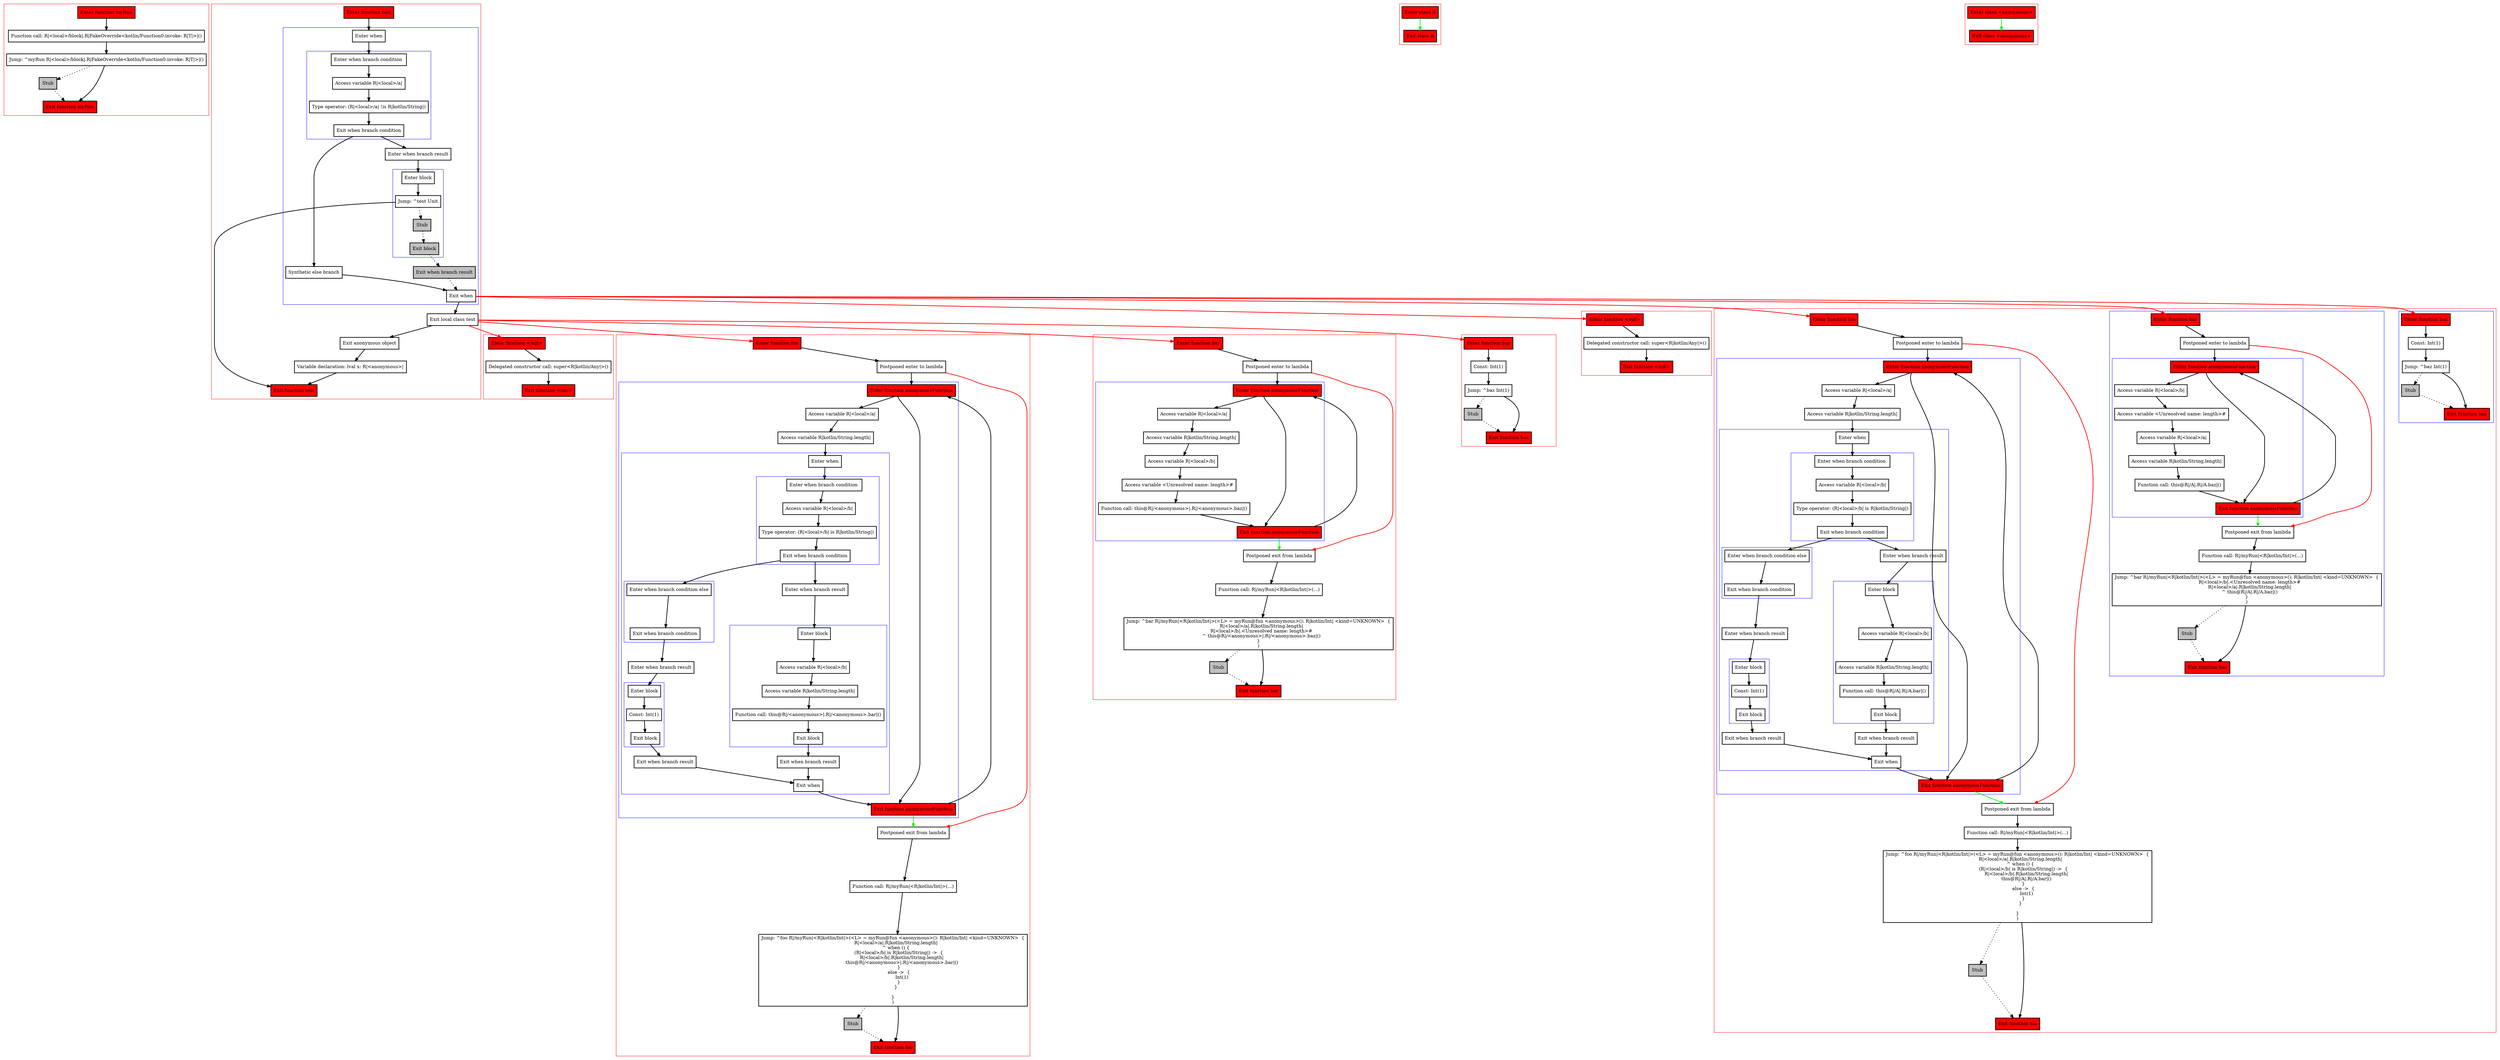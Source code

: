 digraph localClassesWithImplicit_kt {
    graph [nodesep=3]
    node [shape=box penwidth=2]
    edge [penwidth=2]

    subgraph cluster_0 {
        color=red
        0 [label="Enter function myRun" style="filled" fillcolor=red];
        2 [label="Function call: R|<local>/block|.R|FakeOverride<kotlin/Function0.invoke: R|T|>|()"];
        3 [label="Jump: ^myRun R|<local>/block|.R|FakeOverride<kotlin/Function0.invoke: R|T|>|()"];
        4 [label="Stub" style="filled" fillcolor=gray];
        1 [label="Exit function myRun" style="filled" fillcolor=red];
    }
    0 -> {2};
    2 -> {3};
    3 -> {1};
    3 -> {4} [style=dotted];
    4 -> {1} [style=dotted];

    subgraph cluster_1 {
        color=red
        5 [label="Enter function test" style="filled" fillcolor=red];
        subgraph cluster_2 {
            color=blue
            7 [label="Enter when"];
            subgraph cluster_3 {
                color=blue
                9 [label="Enter when branch condition "];
                10 [label="Access variable R|<local>/a|"];
                11 [label="Type operator: (R|<local>/a| !is R|kotlin/String|)"];
                12 [label="Exit when branch condition"];
            }
            19 [label="Synthetic else branch"];
            13 [label="Enter when branch result"];
            subgraph cluster_4 {
                color=blue
                14 [label="Enter block"];
                15 [label="Jump: ^test Unit"];
                16 [label="Stub" style="filled" fillcolor=gray];
                17 [label="Exit block" style="filled" fillcolor=gray];
            }
            18 [label="Exit when branch result" style="filled" fillcolor=gray];
            8 [label="Exit when"];
        }
        20 [label="Exit local class test"];
        21 [label="Exit anonymous object"];
        22 [label="Variable declaration: lval x: R|<anonymous>|"];
        6 [label="Exit function test" style="filled" fillcolor=red];
    }
    5 -> {7};
    7 -> {9};
    8 -> {20};
    8 -> {23 26 57 71} [color=red];
    9 -> {10};
    10 -> {11};
    11 -> {12};
    12 -> {13 19};
    13 -> {14};
    14 -> {15};
    15 -> {6};
    15 -> {16} [style=dotted];
    16 -> {17} [style=dotted];
    17 -> {18} [style=dotted];
    18 -> {8} [style=dotted];
    19 -> {8};
    20 -> {21};
    20 -> {78 81 112 126} [color=red];
    21 -> {22};
    22 -> {6};

    subgraph cluster_5 {
        color=red
        23 [label="Enter function <init>" style="filled" fillcolor=red];
        25 [label="Delegated constructor call: super<R|kotlin/Any|>()"];
        24 [label="Exit function <init>" style="filled" fillcolor=red];
    }
    23 -> {25};
    25 -> {24};

    subgraph cluster_6 {
        color=red
        26 [label="Enter function foo" style="filled" fillcolor=red];
        subgraph cluster_7 {
            color=blue
            71 [label="Enter function baz" style="filled" fillcolor=red];
            73 [label="Const: Int(1)"];
            74 [label="Jump: ^baz Int(1)"];
            75 [label="Stub" style="filled" fillcolor=gray];
            72 [label="Exit function baz" style="filled" fillcolor=red];
        }
        subgraph cluster_8 {
            color=blue
            57 [label="Enter function bar" style="filled" fillcolor=red];
            59 [label="Postponed enter to lambda"];
            subgraph cluster_9 {
                color=blue
                64 [label="Enter function anonymousFunction" style="filled" fillcolor=red];
                66 [label="Access variable R|<local>/b|"];
                67 [label="Access variable <Unresolved name: length>#"];
                68 [label="Access variable R|<local>/a|"];
                69 [label="Access variable R|kotlin/String.length|"];
                70 [label="Function call: this@R|/A|.R|/A.baz|()"];
                65 [label="Exit function anonymousFunction" style="filled" fillcolor=red];
            }
            60 [label="Postponed exit from lambda"];
            61 [label="Function call: R|/myRun|<R|kotlin/Int|>(...)"];
            62 [label="Jump: ^bar R|/myRun|<R|kotlin/Int|>(<L> = myRun@fun <anonymous>(): R|kotlin/Int| <kind=UNKNOWN>  {
    R|<local>/b|.<Unresolved name: length>#
    R|<local>/a|.R|kotlin/String.length|
    ^ this@R|/A|.R|/A.baz|()
}
)"];
            63 [label="Stub" style="filled" fillcolor=gray];
            58 [label="Exit function bar" style="filled" fillcolor=red];
        }
        28 [label="Postponed enter to lambda"];
        subgraph cluster_10 {
            color=blue
            33 [label="Enter function anonymousFunction" style="filled" fillcolor=red];
            35 [label="Access variable R|<local>/a|"];
            36 [label="Access variable R|kotlin/String.length|"];
            subgraph cluster_11 {
                color=blue
                37 [label="Enter when"];
                subgraph cluster_12 {
                    color=blue
                    39 [label="Enter when branch condition "];
                    40 [label="Access variable R|<local>/b|"];
                    41 [label="Type operator: (R|<local>/b| is R|kotlin/String|)"];
                    42 [label="Exit when branch condition"];
                }
                subgraph cluster_13 {
                    color=blue
                    50 [label="Enter when branch condition else"];
                    51 [label="Exit when branch condition"];
                }
                52 [label="Enter when branch result"];
                subgraph cluster_14 {
                    color=blue
                    53 [label="Enter block"];
                    54 [label="Const: Int(1)"];
                    55 [label="Exit block"];
                }
                56 [label="Exit when branch result"];
                43 [label="Enter when branch result"];
                subgraph cluster_15 {
                    color=blue
                    44 [label="Enter block"];
                    45 [label="Access variable R|<local>/b|"];
                    46 [label="Access variable R|kotlin/String.length|"];
                    47 [label="Function call: this@R|/A|.R|/A.bar|()"];
                    48 [label="Exit block"];
                }
                49 [label="Exit when branch result"];
                38 [label="Exit when"];
            }
            34 [label="Exit function anonymousFunction" style="filled" fillcolor=red];
        }
        29 [label="Postponed exit from lambda"];
        30 [label="Function call: R|/myRun|<R|kotlin/Int|>(...)"];
        31 [label="Jump: ^foo R|/myRun|<R|kotlin/Int|>(<L> = myRun@fun <anonymous>(): R|kotlin/Int| <kind=UNKNOWN>  {
    R|<local>/a|.R|kotlin/String.length|
    ^ when () {
        (R|<local>/b| is R|kotlin/String|) ->  {
            R|<local>/b|.R|kotlin/String.length|
            this@R|/A|.R|/A.bar|()
        }
        else ->  {
            Int(1)
        }
    }

}
)"];
        32 [label="Stub" style="filled" fillcolor=gray];
        27 [label="Exit function foo" style="filled" fillcolor=red];
    }
    26 -> {28};
    28 -> {33};
    28 -> {29} [color=red];
    29 -> {30};
    30 -> {31};
    31 -> {27};
    31 -> {32} [style=dotted];
    32 -> {27} [style=dotted];
    33 -> {34 35};
    34 -> {33};
    34 -> {29} [color=green];
    35 -> {36};
    36 -> {37};
    37 -> {39};
    38 -> {34};
    39 -> {40};
    40 -> {41};
    41 -> {42};
    42 -> {43 50};
    43 -> {44};
    44 -> {45};
    45 -> {46};
    46 -> {47};
    47 -> {48};
    48 -> {49};
    49 -> {38};
    50 -> {51};
    51 -> {52};
    52 -> {53};
    53 -> {54};
    54 -> {55};
    55 -> {56};
    56 -> {38};
    57 -> {59};
    59 -> {64};
    59 -> {60} [color=red];
    60 -> {61};
    61 -> {62};
    62 -> {58};
    62 -> {63} [style=dotted];
    63 -> {58} [style=dotted];
    64 -> {65 66};
    65 -> {64};
    65 -> {60} [color=green];
    66 -> {67};
    67 -> {68};
    68 -> {69};
    69 -> {70};
    70 -> {65};
    71 -> {73};
    73 -> {74};
    74 -> {72};
    74 -> {75} [style=dotted];
    75 -> {72} [style=dotted];

    subgraph cluster_16 {
        color=red
        76 [label="Enter class A" style="filled" fillcolor=red];
        77 [label="Exit class A" style="filled" fillcolor=red];
    }
    76 -> {77} [color=green];

    subgraph cluster_17 {
        color=red
        78 [label="Enter function <init>" style="filled" fillcolor=red];
        80 [label="Delegated constructor call: super<R|kotlin/Any|>()"];
        79 [label="Exit function <init>" style="filled" fillcolor=red];
    }
    78 -> {80};
    80 -> {79};

    subgraph cluster_18 {
        color=red
        81 [label="Enter function foo" style="filled" fillcolor=red];
        83 [label="Postponed enter to lambda"];
        subgraph cluster_19 {
            color=blue
            88 [label="Enter function anonymousFunction" style="filled" fillcolor=red];
            90 [label="Access variable R|<local>/a|"];
            91 [label="Access variable R|kotlin/String.length|"];
            subgraph cluster_20 {
                color=blue
                92 [label="Enter when"];
                subgraph cluster_21 {
                    color=blue
                    94 [label="Enter when branch condition "];
                    95 [label="Access variable R|<local>/b|"];
                    96 [label="Type operator: (R|<local>/b| is R|kotlin/String|)"];
                    97 [label="Exit when branch condition"];
                }
                subgraph cluster_22 {
                    color=blue
                    105 [label="Enter when branch condition else"];
                    106 [label="Exit when branch condition"];
                }
                107 [label="Enter when branch result"];
                subgraph cluster_23 {
                    color=blue
                    108 [label="Enter block"];
                    109 [label="Const: Int(1)"];
                    110 [label="Exit block"];
                }
                111 [label="Exit when branch result"];
                98 [label="Enter when branch result"];
                subgraph cluster_24 {
                    color=blue
                    99 [label="Enter block"];
                    100 [label="Access variable R|<local>/b|"];
                    101 [label="Access variable R|kotlin/String.length|"];
                    102 [label="Function call: this@R|/<anonymous>|.R|/<anonymous>.bar|()"];
                    103 [label="Exit block"];
                }
                104 [label="Exit when branch result"];
                93 [label="Exit when"];
            }
            89 [label="Exit function anonymousFunction" style="filled" fillcolor=red];
        }
        84 [label="Postponed exit from lambda"];
        85 [label="Function call: R|/myRun|<R|kotlin/Int|>(...)"];
        86 [label="Jump: ^foo R|/myRun|<R|kotlin/Int|>(<L> = myRun@fun <anonymous>(): R|kotlin/Int| <kind=UNKNOWN>  {
    R|<local>/a|.R|kotlin/String.length|
    ^ when () {
        (R|<local>/b| is R|kotlin/String|) ->  {
            R|<local>/b|.R|kotlin/String.length|
            this@R|/<anonymous>|.R|/<anonymous>.bar|()
        }
        else ->  {
            Int(1)
        }
    }

}
)"];
        87 [label="Stub" style="filled" fillcolor=gray];
        82 [label="Exit function foo" style="filled" fillcolor=red];
    }
    81 -> {83};
    83 -> {88};
    83 -> {84} [color=red];
    84 -> {85};
    85 -> {86};
    86 -> {82};
    86 -> {87} [style=dotted];
    87 -> {82} [style=dotted];
    88 -> {89 90};
    89 -> {88};
    89 -> {84} [color=green];
    90 -> {91};
    91 -> {92};
    92 -> {94};
    93 -> {89};
    94 -> {95};
    95 -> {96};
    96 -> {97};
    97 -> {98 105};
    98 -> {99};
    99 -> {100};
    100 -> {101};
    101 -> {102};
    102 -> {103};
    103 -> {104};
    104 -> {93};
    105 -> {106};
    106 -> {107};
    107 -> {108};
    108 -> {109};
    109 -> {110};
    110 -> {111};
    111 -> {93};

    subgraph cluster_25 {
        color=red
        112 [label="Enter function bar" style="filled" fillcolor=red];
        114 [label="Postponed enter to lambda"];
        subgraph cluster_26 {
            color=blue
            119 [label="Enter function anonymousFunction" style="filled" fillcolor=red];
            121 [label="Access variable R|<local>/a|"];
            122 [label="Access variable R|kotlin/String.length|"];
            123 [label="Access variable R|<local>/b|"];
            124 [label="Access variable <Unresolved name: length>#"];
            125 [label="Function call: this@R|/<anonymous>|.R|/<anonymous>.baz|()"];
            120 [label="Exit function anonymousFunction" style="filled" fillcolor=red];
        }
        115 [label="Postponed exit from lambda"];
        116 [label="Function call: R|/myRun|<R|kotlin/Int|>(...)"];
        117 [label="Jump: ^bar R|/myRun|<R|kotlin/Int|>(<L> = myRun@fun <anonymous>(): R|kotlin/Int| <kind=UNKNOWN>  {
    R|<local>/a|.R|kotlin/String.length|
    R|<local>/b|.<Unresolved name: length>#
    ^ this@R|/<anonymous>|.R|/<anonymous>.baz|()
}
)"];
        118 [label="Stub" style="filled" fillcolor=gray];
        113 [label="Exit function bar" style="filled" fillcolor=red];
    }
    112 -> {114};
    114 -> {119};
    114 -> {115} [color=red];
    115 -> {116};
    116 -> {117};
    117 -> {113};
    117 -> {118} [style=dotted];
    118 -> {113} [style=dotted];
    119 -> {120 121};
    120 -> {119};
    120 -> {115} [color=green];
    121 -> {122};
    122 -> {123};
    123 -> {124};
    124 -> {125};
    125 -> {120};

    subgraph cluster_27 {
        color=red
        126 [label="Enter function baz" style="filled" fillcolor=red];
        128 [label="Const: Int(1)"];
        129 [label="Jump: ^baz Int(1)"];
        130 [label="Stub" style="filled" fillcolor=gray];
        127 [label="Exit function baz" style="filled" fillcolor=red];
    }
    126 -> {128};
    128 -> {129};
    129 -> {127};
    129 -> {130} [style=dotted];
    130 -> {127} [style=dotted];

    subgraph cluster_28 {
        color=red
        131 [label="Enter class <anonymous>" style="filled" fillcolor=red];
        132 [label="Exit class <anonymous>" style="filled" fillcolor=red];
    }
    131 -> {132} [color=green];

}
